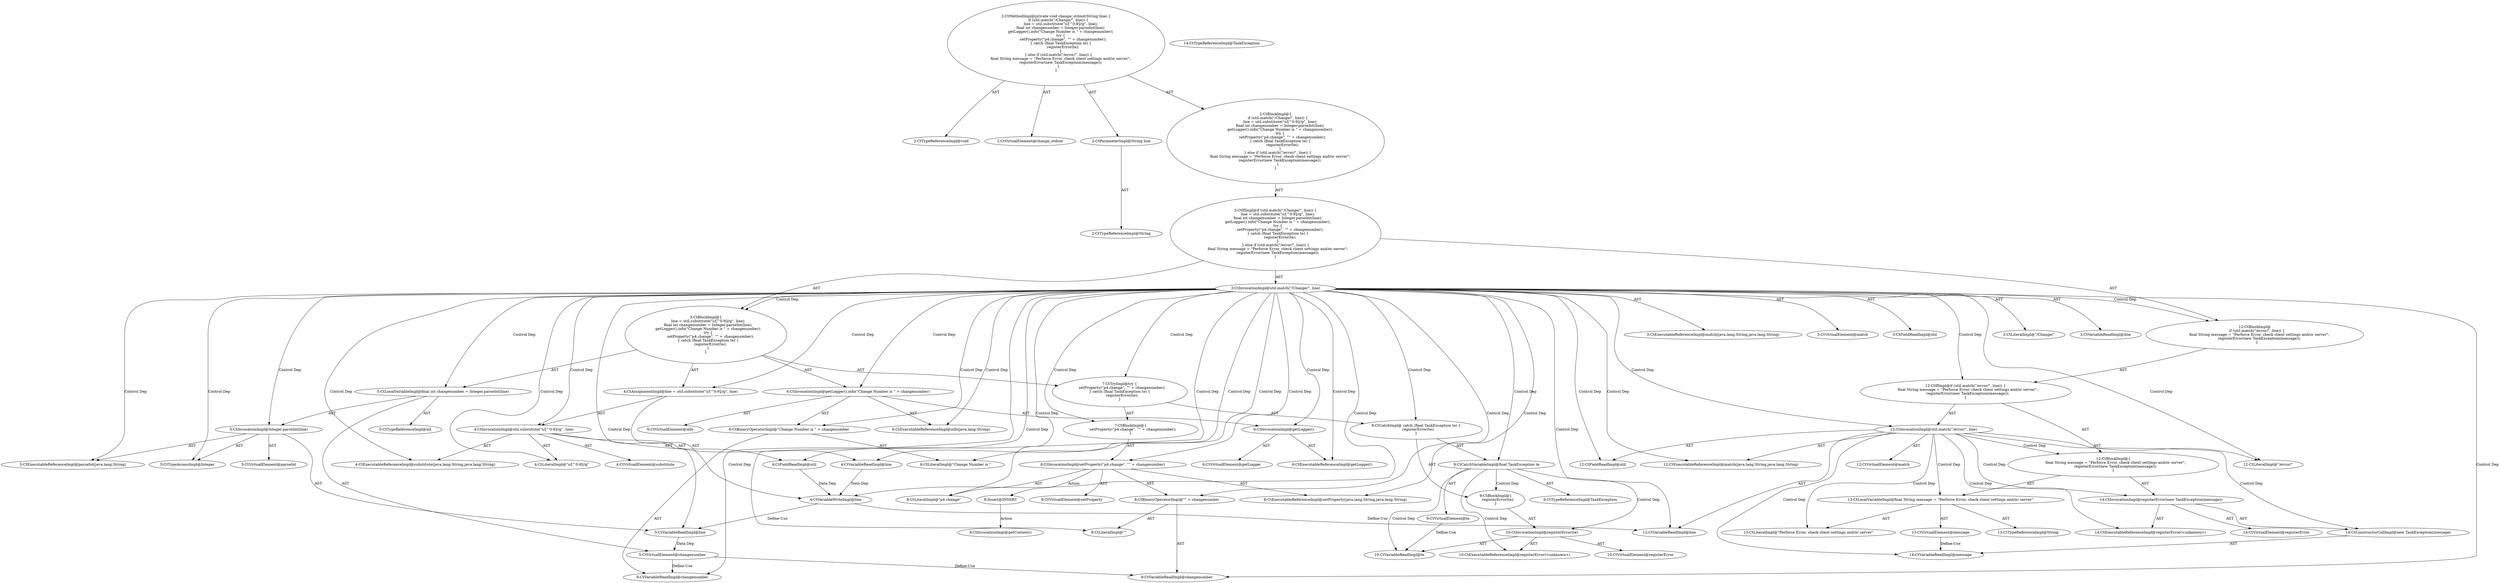 digraph "change_stdout#?,String" {
0 [label="2:CtTypeReferenceImpl@void" shape=ellipse]
1 [label="2:CtVirtualElement@change_stdout" shape=ellipse]
2 [label="2:CtParameterImpl@String line" shape=ellipse]
3 [label="2:CtTypeReferenceImpl@String" shape=ellipse]
4 [label="3:CtExecutableReferenceImpl@match(java.lang.String,java.lang.String)" shape=ellipse]
5 [label="3:CtVirtualElement@match" shape=ellipse]
6 [label="3:CtFieldReadImpl@util" shape=ellipse]
7 [label="3:CtLiteralImpl@\"/Change/\"" shape=ellipse]
8 [label="3:CtVariableReadImpl@line" shape=ellipse]
9 [label="3:CtInvocationImpl@util.match(\"/Change/\", line)" shape=ellipse]
10 [label="4:CtVariableWriteImpl@line" shape=ellipse]
11 [label="4:CtExecutableReferenceImpl@substitute(java.lang.String,java.lang.String)" shape=ellipse]
12 [label="4:CtVirtualElement@substitute" shape=ellipse]
13 [label="4:CtFieldReadImpl@util" shape=ellipse]
14 [label="4:CtLiteralImpl@\"s/[^0-9]//g\"" shape=ellipse]
15 [label="4:CtVariableReadImpl@line" shape=ellipse]
16 [label="4:CtInvocationImpl@util.substitute(\"s/[^0-9]//g\", line)" shape=ellipse]
17 [label="4:CtAssignmentImpl@line = util.substitute(\"s/[^0-9]//g\", line)" shape=ellipse]
18 [label="5:CtTypeReferenceImpl@int" shape=ellipse]
19 [label="5:CtExecutableReferenceImpl@parseInt(java.lang.String)" shape=ellipse]
20 [label="5:CtVirtualElement@parseInt" shape=ellipse]
21 [label="5:CtTypeAccessImpl@Integer" shape=ellipse]
22 [label="5:CtVariableReadImpl@line" shape=ellipse]
23 [label="5:CtInvocationImpl@Integer.parseInt(line)" shape=ellipse]
24 [label="5:CtVirtualElement@changenumber" shape=ellipse]
25 [label="5:CtLocalVariableImpl@final int changenumber = Integer.parseInt(line)" shape=ellipse]
26 [label="6:CtExecutableReferenceImpl@info(java.lang.String)" shape=ellipse]
27 [label="6:CtVirtualElement@info" shape=ellipse]
28 [label="6:CtExecutableReferenceImpl@getLogger()" shape=ellipse]
29 [label="6:CtVirtualElement@getLogger" shape=ellipse]
30 [label="6:CtInvocationImpl@getLogger()" shape=ellipse]
31 [label="6:CtLiteralImpl@\"Change Number is \"" shape=ellipse]
32 [label="6:CtVariableReadImpl@changenumber" shape=ellipse]
33 [label="6:CtBinaryOperatorImpl@\"Change Number is \" + changenumber" shape=ellipse]
34 [label="6:CtInvocationImpl@getLogger().info(\"Change Number is \" + changenumber)" shape=ellipse]
35 [label="8:CtExecutableReferenceImpl@setProperty(java.lang.String,java.lang.String)" shape=ellipse]
36 [label="8:CtVirtualElement@setProperty" shape=ellipse]
37 [label="8:CtLiteralImpl@\"p4.change\"" shape=ellipse]
38 [label="8:CtLiteralImpl@\"\"" shape=ellipse]
39 [label="8:CtVariableReadImpl@changenumber" shape=ellipse]
40 [label="8:CtBinaryOperatorImpl@\"\" + changenumber" shape=ellipse]
41 [label="8:CtInvocationImpl@setProperty(\"p4.change\", \"\" + changenumber)" shape=ellipse]
42 [label="7:CtBlockImpl@\{
    setProperty(\"p4.change\", \"\" + changenumber);
\}" shape=ellipse]
43 [label="9:CtVirtualElement@te" shape=ellipse]
44 [label="9:CtTypeReferenceImpl@TaskException" shape=ellipse]
45 [label="9:CtCatchVariableImpl@final TaskException te" shape=ellipse]
46 [label="10:CtExecutableReferenceImpl@registerError(<unknown>)" shape=ellipse]
47 [label="10:CtVirtualElement@registerError" shape=ellipse]
48 [label="10:CtVariableReadImpl@te" shape=ellipse]
49 [label="10:CtInvocationImpl@registerError(te)" shape=ellipse]
50 [label="9:CtBlockImpl@\{
    registerError(te);
\}" shape=ellipse]
51 [label="9:CtCatchImpl@ catch (final TaskException te) \{
    registerError(te);
\}" shape=ellipse]
52 [label="7:CtTryImpl@try \{
    setProperty(\"p4.change\", \"\" + changenumber);
\} catch (final TaskException te) \{
    registerError(te);
\}" shape=ellipse]
53 [label="3:CtBlockImpl@\{
    line = util.substitute(\"s/[^0-9]//g\", line);
    final int changenumber = Integer.parseInt(line);
    getLogger().info(\"Change Number is \" + changenumber);
    try \{
        setProperty(\"p4.change\", \"\" + changenumber);
    \} catch (final TaskException te) \{
        registerError(te);
    \}
\}" shape=ellipse]
54 [label="12:CtExecutableReferenceImpl@match(java.lang.String,java.lang.String)" shape=ellipse]
55 [label="12:CtVirtualElement@match" shape=ellipse]
56 [label="12:CtFieldReadImpl@util" shape=ellipse]
57 [label="12:CtLiteralImpl@\"/error/\"" shape=ellipse]
58 [label="12:CtVariableReadImpl@line" shape=ellipse]
59 [label="12:CtInvocationImpl@util.match(\"/error/\", line)" shape=ellipse]
60 [label="13:CtTypeReferenceImpl@String" shape=ellipse]
61 [label="13:CtLiteralImpl@\"Perforce Error, check client settings and/or server\"" shape=ellipse]
62 [label="13:CtVirtualElement@message" shape=ellipse]
63 [label="13:CtLocalVariableImpl@final String message = \"Perforce Error, check client settings and/or server\"" shape=ellipse]
64 [label="14:CtExecutableReferenceImpl@registerError(<unknown>)" shape=ellipse]
65 [label="14:CtVirtualElement@registerError" shape=ellipse]
66 [label="14:CtTypeReferenceImpl@TaskException" shape=ellipse]
67 [label="14:CtVariableReadImpl@message" shape=ellipse]
68 [label="14:CtConstructorCallImpl@new TaskException(message)" shape=ellipse]
69 [label="14:CtInvocationImpl@registerError(new TaskException(message))" shape=ellipse]
70 [label="12:CtBlockImpl@\{
    final String message = \"Perforce Error, check client settings and/or server\";
    registerError(new TaskException(message));
\}" shape=ellipse]
71 [label="12:CtIfImpl@if (util.match(\"/error/\", line)) \{
    final String message = \"Perforce Error, check client settings and/or server\";
    registerError(new TaskException(message));
\}" shape=ellipse]
72 [label="12:CtBlockImpl@
    if (util.match(\"/error/\", line)) \{
        final String message = \"Perforce Error, check client settings and/or server\";
        registerError(new TaskException(message));
    \}
" shape=ellipse]
73 [label="3:CtIfImpl@if (util.match(\"/Change/\", line)) \{
    line = util.substitute(\"s/[^0-9]//g\", line);
    final int changenumber = Integer.parseInt(line);
    getLogger().info(\"Change Number is \" + changenumber);
    try \{
        setProperty(\"p4.change\", \"\" + changenumber);
    \} catch (final TaskException te) \{
        registerError(te);
    \}
\} else if (util.match(\"/error/\", line)) \{
    final String message = \"Perforce Error, check client settings and/or server\";
    registerError(new TaskException(message));
\}" shape=ellipse]
74 [label="2:CtBlockImpl@\{
    if (util.match(\"/Change/\", line)) \{
        line = util.substitute(\"s/[^0-9]//g\", line);
        final int changenumber = Integer.parseInt(line);
        getLogger().info(\"Change Number is \" + changenumber);
        try \{
            setProperty(\"p4.change\", \"\" + changenumber);
        \} catch (final TaskException te) \{
            registerError(te);
        \}
    \} else if (util.match(\"/error/\", line)) \{
        final String message = \"Perforce Error, check client settings and/or server\";
        registerError(new TaskException(message));
    \}
\}" shape=ellipse]
75 [label="2:CtMethodImpl@private void change_stdout(String line) \{
    if (util.match(\"/Change/\", line)) \{
        line = util.substitute(\"s/[^0-9]//g\", line);
        final int changenumber = Integer.parseInt(line);
        getLogger().info(\"Change Number is \" + changenumber);
        try \{
            setProperty(\"p4.change\", \"\" + changenumber);
        \} catch (final TaskException te) \{
            registerError(te);
        \}
    \} else if (util.match(\"/error/\", line)) \{
        final String message = \"Perforce Error, check client settings and/or server\";
        registerError(new TaskException(message));
    \}
\}" shape=ellipse]
76 [label="8:Insert@INSERT" shape=ellipse]
77 [label="8:CtInvocationImpl@getContext()" shape=ellipse]
2 -> 3 [label="AST"];
9 -> 5 [label="AST"];
9 -> 6 [label="AST"];
9 -> 4 [label="AST"];
9 -> 7 [label="AST"];
9 -> 8 [label="AST"];
9 -> 53 [label="Control Dep"];
9 -> 17 [label="Control Dep"];
9 -> 10 [label="Control Dep"];
9 -> 16 [label="Control Dep"];
9 -> 11 [label="Control Dep"];
9 -> 13 [label="Control Dep"];
9 -> 14 [label="Control Dep"];
9 -> 15 [label="Control Dep"];
9 -> 25 [label="Control Dep"];
9 -> 23 [label="Control Dep"];
9 -> 19 [label="Control Dep"];
9 -> 21 [label="Control Dep"];
9 -> 22 [label="Control Dep"];
9 -> 34 [label="Control Dep"];
9 -> 26 [label="Control Dep"];
9 -> 30 [label="Control Dep"];
9 -> 28 [label="Control Dep"];
9 -> 33 [label="Control Dep"];
9 -> 31 [label="Control Dep"];
9 -> 32 [label="Control Dep"];
9 -> 52 [label="Control Dep"];
9 -> 42 [label="Control Dep"];
9 -> 41 [label="Control Dep"];
9 -> 35 [label="Control Dep"];
9 -> 37 [label="Control Dep"];
9 -> 40 [label="Control Dep"];
9 -> 38 [label="Control Dep"];
9 -> 39 [label="Control Dep"];
9 -> 51 [label="Control Dep"];
9 -> 45 [label="Control Dep"];
9 -> 72 [label="Control Dep"];
9 -> 71 [label="Control Dep"];
9 -> 59 [label="Control Dep"];
9 -> 54 [label="Control Dep"];
9 -> 56 [label="Control Dep"];
9 -> 57 [label="Control Dep"];
9 -> 58 [label="Control Dep"];
10 -> 22 [label="Define-Use"];
10 -> 58 [label="Define-Use"];
13 -> 10 [label="Data Dep"];
15 -> 10 [label="Data Dep"];
16 -> 12 [label="AST"];
16 -> 13 [label="AST"];
16 -> 11 [label="AST"];
16 -> 14 [label="AST"];
16 -> 15 [label="AST"];
17 -> 10 [label="AST"];
17 -> 16 [label="AST"];
22 -> 24 [label="Data Dep"];
23 -> 20 [label="AST"];
23 -> 21 [label="AST"];
23 -> 19 [label="AST"];
23 -> 22 [label="AST"];
24 -> 32 [label="Define-Use"];
24 -> 39 [label="Define-Use"];
25 -> 24 [label="AST"];
25 -> 18 [label="AST"];
25 -> 23 [label="AST"];
30 -> 29 [label="AST"];
30 -> 28 [label="AST"];
33 -> 31 [label="AST"];
33 -> 32 [label="AST"];
34 -> 27 [label="AST"];
34 -> 30 [label="AST"];
34 -> 26 [label="AST"];
34 -> 33 [label="AST"];
40 -> 38 [label="AST"];
40 -> 39 [label="AST"];
41 -> 36 [label="AST"];
41 -> 35 [label="AST"];
41 -> 37 [label="AST"];
41 -> 40 [label="AST"];
41 -> 76 [label="Action"];
42 -> 41 [label="AST"];
43 -> 48 [label="Define-Use"];
45 -> 43 [label="AST"];
45 -> 44 [label="AST"];
45 -> 50 [label="Control Dep"];
45 -> 49 [label="Control Dep"];
45 -> 46 [label="Control Dep"];
45 -> 48 [label="Control Dep"];
49 -> 47 [label="AST"];
49 -> 46 [label="AST"];
49 -> 48 [label="AST"];
50 -> 49 [label="AST"];
51 -> 45 [label="AST"];
51 -> 50 [label="AST"];
52 -> 42 [label="AST"];
52 -> 51 [label="AST"];
53 -> 17 [label="AST"];
53 -> 25 [label="AST"];
53 -> 34 [label="AST"];
53 -> 52 [label="AST"];
59 -> 55 [label="AST"];
59 -> 56 [label="AST"];
59 -> 54 [label="AST"];
59 -> 57 [label="AST"];
59 -> 58 [label="AST"];
59 -> 70 [label="Control Dep"];
59 -> 63 [label="Control Dep"];
59 -> 61 [label="Control Dep"];
59 -> 69 [label="Control Dep"];
59 -> 64 [label="Control Dep"];
59 -> 68 [label="Control Dep"];
59 -> 67 [label="Control Dep"];
62 -> 67 [label="Define-Use"];
63 -> 62 [label="AST"];
63 -> 60 [label="AST"];
63 -> 61 [label="AST"];
68 -> 67 [label="AST"];
69 -> 65 [label="AST"];
69 -> 64 [label="AST"];
69 -> 68 [label="AST"];
70 -> 63 [label="AST"];
70 -> 69 [label="AST"];
71 -> 59 [label="AST"];
71 -> 70 [label="AST"];
72 -> 71 [label="AST"];
73 -> 9 [label="AST"];
73 -> 53 [label="AST"];
73 -> 72 [label="AST"];
74 -> 73 [label="AST"];
75 -> 1 [label="AST"];
75 -> 0 [label="AST"];
75 -> 2 [label="AST"];
75 -> 74 [label="AST"];
76 -> 77 [label="Action"];
}